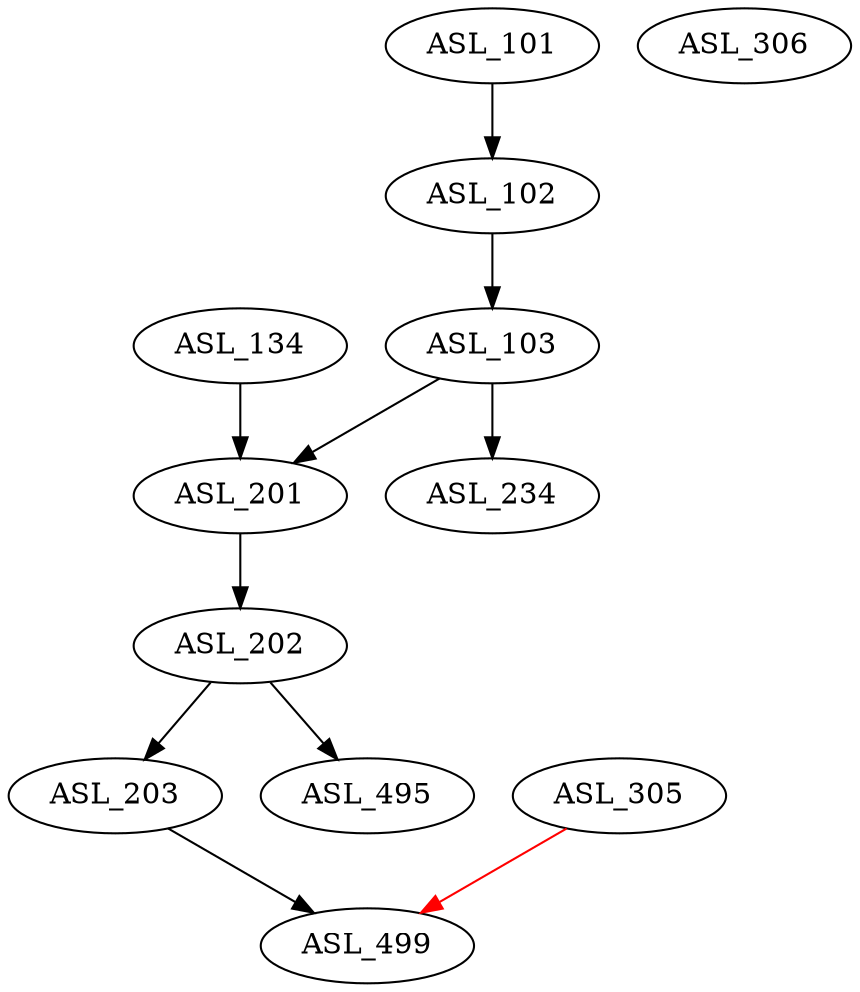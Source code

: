 digraph G {
    ASL_101;
    edge [color=black];
    ASL_101 -> ASL_102;
    edge [color=black];
    ASL_102 -> ASL_103;
    ASL_134;
    edge [color=black];
    ASL_103 -> ASL_201;
    ASL_134 -> ASL_201;
    edge [color=black];
    ASL_201 -> ASL_202;
    edge [color=black];
    ASL_202 -> ASL_203;
    edge [color=black];
    ASL_103 -> ASL_234;
    ASL_305;
    ASL_306;
    edge [color=black];
    ASL_202 -> ASL_495;
    edge [color=black];
    ASL_203 -> ASL_499;
    edge [color=red];
    ASL_305 -> ASL_499;
}
